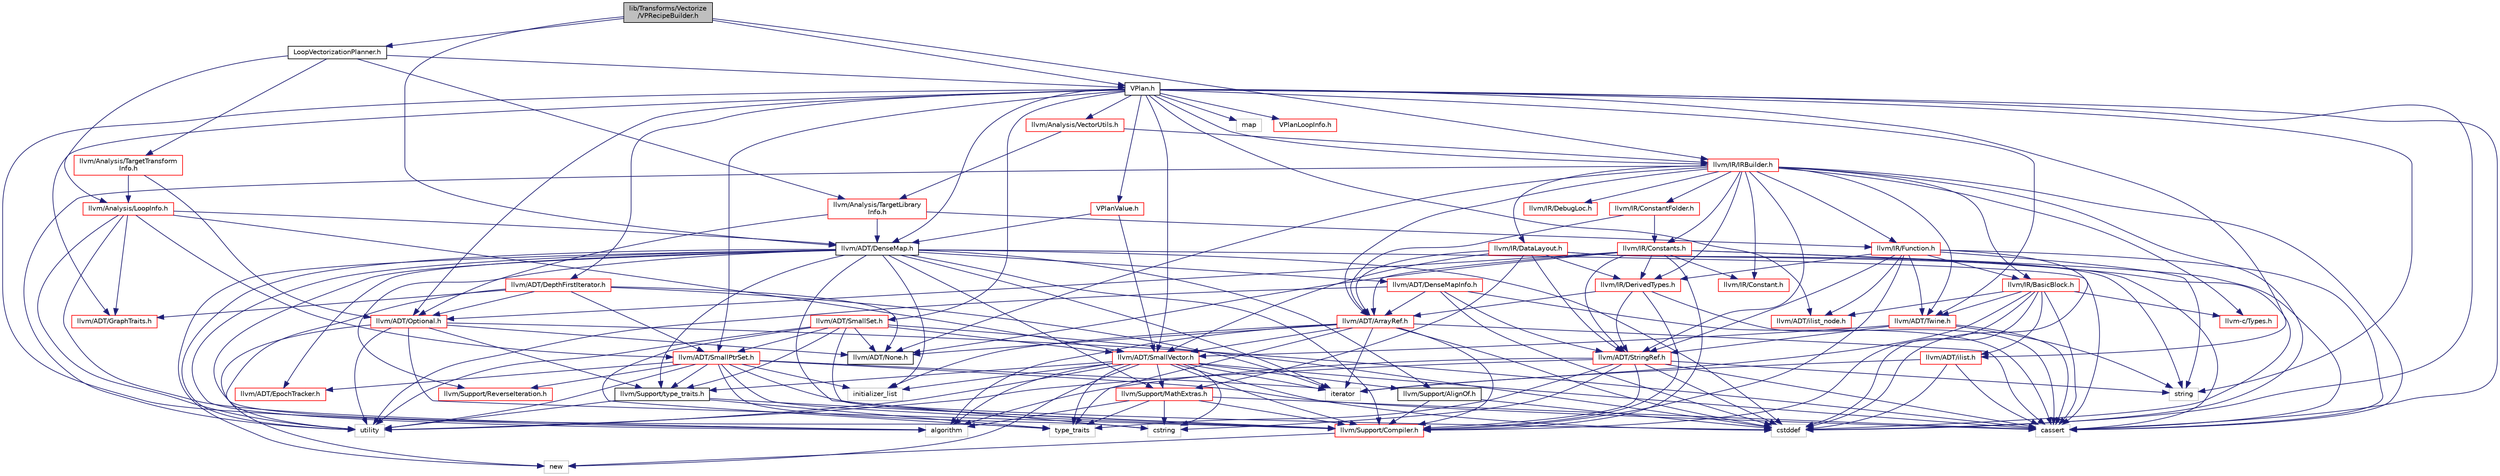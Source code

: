 digraph "lib/Transforms/Vectorize/VPRecipeBuilder.h"
{
 // LATEX_PDF_SIZE
  bgcolor="transparent";
  edge [fontname="Helvetica",fontsize="10",labelfontname="Helvetica",labelfontsize="10"];
  node [fontname="Helvetica",fontsize="10",shape="box"];
  Node1 [label="lib/Transforms/Vectorize\l/VPRecipeBuilder.h",height=0.2,width=0.4,color="black", fillcolor="grey75", style="filled", fontcolor="black",tooltip=" "];
  Node1 -> Node2 [color="midnightblue",fontsize="10",style="solid",fontname="Helvetica"];
  Node2 [label="LoopVectorizationPlanner.h",height=0.2,width=0.4,color="black",URL="$LoopVectorizationPlanner_8h.html",tooltip="This file provides a LoopVectorizationPlanner class."];
  Node2 -> Node3 [color="midnightblue",fontsize="10",style="solid",fontname="Helvetica"];
  Node3 [label="VPlan.h",height=0.2,width=0.4,color="black",URL="$VPlan_8h.html",tooltip="This file contains the declarations of the Vectorization Plan base classes:"];
  Node3 -> Node4 [color="midnightblue",fontsize="10",style="solid",fontname="Helvetica"];
  Node4 [label="VPlanLoopInfo.h",height=0.2,width=0.4,color="red",URL="$VPlanLoopInfo_8h.html",tooltip="This file defines VPLoopInfo analysis and VPLoop class."];
  Node3 -> Node157 [color="midnightblue",fontsize="10",style="solid",fontname="Helvetica"];
  Node157 [label="VPlanValue.h",height=0.2,width=0.4,color="red",URL="$VPlanValue_8h.html",tooltip="This file contains the declarations of the entities induced by Vectorization Plans,..."];
  Node157 -> Node65 [color="midnightblue",fontsize="10",style="solid",fontname="Helvetica"];
  Node65 [label="llvm/ADT/DenseMap.h",height=0.2,width=0.4,color="black",URL="$DenseMap_8h.html",tooltip=" "];
  Node65 -> Node66 [color="midnightblue",fontsize="10",style="solid",fontname="Helvetica"];
  Node66 [label="llvm/ADT/DenseMapInfo.h",height=0.2,width=0.4,color="red",URL="$DenseMapInfo_8h.html",tooltip=" "];
  Node66 -> Node56 [color="midnightblue",fontsize="10",style="solid",fontname="Helvetica"];
  Node56 [label="llvm/ADT/ArrayRef.h",height=0.2,width=0.4,color="red",URL="$ArrayRef_8h.html",tooltip=" "];
  Node56 -> Node11 [color="midnightblue",fontsize="10",style="solid",fontname="Helvetica"];
  Node11 [label="llvm/ADT/None.h",height=0.2,width=0.4,color="black",URL="$None_8h.html",tooltip=" "];
  Node56 -> Node42 [color="midnightblue",fontsize="10",style="solid",fontname="Helvetica"];
  Node42 [label="llvm/ADT/SmallVector.h",height=0.2,width=0.4,color="red",URL="$SmallVector_8h.html",tooltip=" "];
  Node42 -> Node43 [color="midnightblue",fontsize="10",style="solid",fontname="Helvetica"];
  Node43 [label="llvm/Support/AlignOf.h",height=0.2,width=0.4,color="black",URL="$AlignOf_8h.html",tooltip=" "];
  Node43 -> Node13 [color="midnightblue",fontsize="10",style="solid",fontname="Helvetica"];
  Node13 [label="llvm/Support/Compiler.h",height=0.2,width=0.4,color="red",URL="$Compiler_8h.html",tooltip=" "];
  Node13 -> Node15 [color="midnightblue",fontsize="10",style="solid",fontname="Helvetica"];
  Node15 [label="new",height=0.2,width=0.4,color="grey75",tooltip=" "];
  Node43 -> Node34 [color="midnightblue",fontsize="10",style="solid",fontname="Helvetica"];
  Node34 [label="cstddef",height=0.2,width=0.4,color="grey75",tooltip=" "];
  Node42 -> Node13 [color="midnightblue",fontsize="10",style="solid",fontname="Helvetica"];
  Node42 -> Node44 [color="midnightblue",fontsize="10",style="solid",fontname="Helvetica"];
  Node44 [label="llvm/Support/MathExtras.h",height=0.2,width=0.4,color="red",URL="$MathExtras_8h.html",tooltip=" "];
  Node44 -> Node13 [color="midnightblue",fontsize="10",style="solid",fontname="Helvetica"];
  Node44 -> Node46 [color="midnightblue",fontsize="10",style="solid",fontname="Helvetica"];
  Node46 [label="algorithm",height=0.2,width=0.4,color="grey75",tooltip=" "];
  Node44 -> Node19 [color="midnightblue",fontsize="10",style="solid",fontname="Helvetica"];
  Node19 [label="cassert",height=0.2,width=0.4,color="grey75",tooltip=" "];
  Node44 -> Node36 [color="midnightblue",fontsize="10",style="solid",fontname="Helvetica"];
  Node36 [label="cstring",height=0.2,width=0.4,color="grey75",tooltip=" "];
  Node44 -> Node18 [color="midnightblue",fontsize="10",style="solid",fontname="Helvetica"];
  Node18 [label="type_traits",height=0.2,width=0.4,color="grey75",tooltip=" "];
  Node42 -> Node17 [color="midnightblue",fontsize="10",style="solid",fontname="Helvetica"];
  Node17 [label="llvm/Support/type_traits.h",height=0.2,width=0.4,color="black",URL="$type__traits_8h.html",tooltip=" "];
  Node17 -> Node13 [color="midnightblue",fontsize="10",style="solid",fontname="Helvetica"];
  Node17 -> Node18 [color="midnightblue",fontsize="10",style="solid",fontname="Helvetica"];
  Node17 -> Node10 [color="midnightblue",fontsize="10",style="solid",fontname="Helvetica"];
  Node10 [label="utility",height=0.2,width=0.4,color="grey75",tooltip=" "];
  Node42 -> Node46 [color="midnightblue",fontsize="10",style="solid",fontname="Helvetica"];
  Node42 -> Node19 [color="midnightblue",fontsize="10",style="solid",fontname="Helvetica"];
  Node42 -> Node34 [color="midnightblue",fontsize="10",style="solid",fontname="Helvetica"];
  Node42 -> Node36 [color="midnightblue",fontsize="10",style="solid",fontname="Helvetica"];
  Node42 -> Node37 [color="midnightblue",fontsize="10",style="solid",fontname="Helvetica"];
  Node37 [label="initializer_list",height=0.2,width=0.4,color="grey75",tooltip=" "];
  Node42 -> Node9 [color="midnightblue",fontsize="10",style="solid",fontname="Helvetica"];
  Node9 [label="iterator",height=0.2,width=0.4,color="grey75",tooltip=" "];
  Node42 -> Node15 [color="midnightblue",fontsize="10",style="solid",fontname="Helvetica"];
  Node42 -> Node18 [color="midnightblue",fontsize="10",style="solid",fontname="Helvetica"];
  Node42 -> Node10 [color="midnightblue",fontsize="10",style="solid",fontname="Helvetica"];
  Node56 -> Node13 [color="midnightblue",fontsize="10",style="solid",fontname="Helvetica"];
  Node56 -> Node46 [color="midnightblue",fontsize="10",style="solid",fontname="Helvetica"];
  Node56 -> Node19 [color="midnightblue",fontsize="10",style="solid",fontname="Helvetica"];
  Node56 -> Node34 [color="midnightblue",fontsize="10",style="solid",fontname="Helvetica"];
  Node56 -> Node37 [color="midnightblue",fontsize="10",style="solid",fontname="Helvetica"];
  Node56 -> Node9 [color="midnightblue",fontsize="10",style="solid",fontname="Helvetica"];
  Node56 -> Node18 [color="midnightblue",fontsize="10",style="solid",fontname="Helvetica"];
  Node66 -> Node60 [color="midnightblue",fontsize="10",style="solid",fontname="Helvetica"];
  Node60 [label="llvm/ADT/StringRef.h",height=0.2,width=0.4,color="red",URL="$StringRef_8h.html",tooltip=" "];
  Node60 -> Node13 [color="midnightblue",fontsize="10",style="solid",fontname="Helvetica"];
  Node60 -> Node46 [color="midnightblue",fontsize="10",style="solid",fontname="Helvetica"];
  Node60 -> Node19 [color="midnightblue",fontsize="10",style="solid",fontname="Helvetica"];
  Node60 -> Node34 [color="midnightblue",fontsize="10",style="solid",fontname="Helvetica"];
  Node60 -> Node36 [color="midnightblue",fontsize="10",style="solid",fontname="Helvetica"];
  Node60 -> Node51 [color="midnightblue",fontsize="10",style="solid",fontname="Helvetica"];
  Node51 [label="string",height=0.2,width=0.4,color="grey75",tooltip=" "];
  Node60 -> Node18 [color="midnightblue",fontsize="10",style="solid",fontname="Helvetica"];
  Node60 -> Node10 [color="midnightblue",fontsize="10",style="solid",fontname="Helvetica"];
  Node66 -> Node19 [color="midnightblue",fontsize="10",style="solid",fontname="Helvetica"];
  Node66 -> Node34 [color="midnightblue",fontsize="10",style="solid",fontname="Helvetica"];
  Node66 -> Node10 [color="midnightblue",fontsize="10",style="solid",fontname="Helvetica"];
  Node65 -> Node22 [color="midnightblue",fontsize="10",style="solid",fontname="Helvetica"];
  Node22 [label="llvm/ADT/EpochTracker.h",height=0.2,width=0.4,color="red",URL="$EpochTracker_8h.html",tooltip=" "];
  Node65 -> Node43 [color="midnightblue",fontsize="10",style="solid",fontname="Helvetica"];
  Node65 -> Node13 [color="midnightblue",fontsize="10",style="solid",fontname="Helvetica"];
  Node65 -> Node44 [color="midnightblue",fontsize="10",style="solid",fontname="Helvetica"];
  Node65 -> Node25 [color="midnightblue",fontsize="10",style="solid",fontname="Helvetica"];
  Node25 [label="llvm/Support/ReverseIteration.h",height=0.2,width=0.4,color="red",URL="$ReverseIteration_8h.html",tooltip=" "];
  Node65 -> Node17 [color="midnightblue",fontsize="10",style="solid",fontname="Helvetica"];
  Node65 -> Node46 [color="midnightblue",fontsize="10",style="solid",fontname="Helvetica"];
  Node65 -> Node19 [color="midnightblue",fontsize="10",style="solid",fontname="Helvetica"];
  Node65 -> Node34 [color="midnightblue",fontsize="10",style="solid",fontname="Helvetica"];
  Node65 -> Node36 [color="midnightblue",fontsize="10",style="solid",fontname="Helvetica"];
  Node65 -> Node37 [color="midnightblue",fontsize="10",style="solid",fontname="Helvetica"];
  Node65 -> Node9 [color="midnightblue",fontsize="10",style="solid",fontname="Helvetica"];
  Node65 -> Node15 [color="midnightblue",fontsize="10",style="solid",fontname="Helvetica"];
  Node65 -> Node18 [color="midnightblue",fontsize="10",style="solid",fontname="Helvetica"];
  Node65 -> Node10 [color="midnightblue",fontsize="10",style="solid",fontname="Helvetica"];
  Node157 -> Node42 [color="midnightblue",fontsize="10",style="solid",fontname="Helvetica"];
  Node3 -> Node65 [color="midnightblue",fontsize="10",style="solid",fontname="Helvetica"];
  Node3 -> Node6 [color="midnightblue",fontsize="10",style="solid",fontname="Helvetica"];
  Node6 [label="llvm/ADT/DepthFirstIterator.h",height=0.2,width=0.4,color="red",URL="$DepthFirstIterator_8h.html",tooltip=" "];
  Node6 -> Node7 [color="midnightblue",fontsize="10",style="solid",fontname="Helvetica"];
  Node7 [label="llvm/ADT/GraphTraits.h",height=0.2,width=0.4,color="red",URL="$GraphTraits_8h.html",tooltip=" "];
  Node6 -> Node11 [color="midnightblue",fontsize="10",style="solid",fontname="Helvetica"];
  Node6 -> Node12 [color="midnightblue",fontsize="10",style="solid",fontname="Helvetica"];
  Node12 [label="llvm/ADT/Optional.h",height=0.2,width=0.4,color="red",URL="$Optional_8h.html",tooltip=" "];
  Node12 -> Node11 [color="midnightblue",fontsize="10",style="solid",fontname="Helvetica"];
  Node12 -> Node13 [color="midnightblue",fontsize="10",style="solid",fontname="Helvetica"];
  Node12 -> Node17 [color="midnightblue",fontsize="10",style="solid",fontname="Helvetica"];
  Node12 -> Node19 [color="midnightblue",fontsize="10",style="solid",fontname="Helvetica"];
  Node12 -> Node15 [color="midnightblue",fontsize="10",style="solid",fontname="Helvetica"];
  Node12 -> Node10 [color="midnightblue",fontsize="10",style="solid",fontname="Helvetica"];
  Node6 -> Node21 [color="midnightblue",fontsize="10",style="solid",fontname="Helvetica"];
  Node21 [label="llvm/ADT/SmallPtrSet.h",height=0.2,width=0.4,color="red",URL="$SmallPtrSet_8h.html",tooltip=" "];
  Node21 -> Node22 [color="midnightblue",fontsize="10",style="solid",fontname="Helvetica"];
  Node21 -> Node13 [color="midnightblue",fontsize="10",style="solid",fontname="Helvetica"];
  Node21 -> Node25 [color="midnightblue",fontsize="10",style="solid",fontname="Helvetica"];
  Node21 -> Node17 [color="midnightblue",fontsize="10",style="solid",fontname="Helvetica"];
  Node21 -> Node19 [color="midnightblue",fontsize="10",style="solid",fontname="Helvetica"];
  Node21 -> Node34 [color="midnightblue",fontsize="10",style="solid",fontname="Helvetica"];
  Node21 -> Node36 [color="midnightblue",fontsize="10",style="solid",fontname="Helvetica"];
  Node21 -> Node37 [color="midnightblue",fontsize="10",style="solid",fontname="Helvetica"];
  Node21 -> Node9 [color="midnightblue",fontsize="10",style="solid",fontname="Helvetica"];
  Node21 -> Node10 [color="midnightblue",fontsize="10",style="solid",fontname="Helvetica"];
  Node6 -> Node9 [color="midnightblue",fontsize="10",style="solid",fontname="Helvetica"];
  Node6 -> Node10 [color="midnightblue",fontsize="10",style="solid",fontname="Helvetica"];
  Node3 -> Node7 [color="midnightblue",fontsize="10",style="solid",fontname="Helvetica"];
  Node3 -> Node12 [color="midnightblue",fontsize="10",style="solid",fontname="Helvetica"];
  Node3 -> Node21 [color="midnightblue",fontsize="10",style="solid",fontname="Helvetica"];
  Node3 -> Node158 [color="midnightblue",fontsize="10",style="solid",fontname="Helvetica"];
  Node158 [label="llvm/ADT/SmallSet.h",height=0.2,width=0.4,color="red",URL="$SmallSet_8h.html",tooltip=" "];
  Node158 -> Node11 [color="midnightblue",fontsize="10",style="solid",fontname="Helvetica"];
  Node158 -> Node21 [color="midnightblue",fontsize="10",style="solid",fontname="Helvetica"];
  Node158 -> Node42 [color="midnightblue",fontsize="10",style="solid",fontname="Helvetica"];
  Node158 -> Node13 [color="midnightblue",fontsize="10",style="solid",fontname="Helvetica"];
  Node158 -> Node17 [color="midnightblue",fontsize="10",style="solid",fontname="Helvetica"];
  Node158 -> Node34 [color="midnightblue",fontsize="10",style="solid",fontname="Helvetica"];
  Node158 -> Node18 [color="midnightblue",fontsize="10",style="solid",fontname="Helvetica"];
  Node158 -> Node10 [color="midnightblue",fontsize="10",style="solid",fontname="Helvetica"];
  Node3 -> Node42 [color="midnightblue",fontsize="10",style="solid",fontname="Helvetica"];
  Node3 -> Node72 [color="midnightblue",fontsize="10",style="solid",fontname="Helvetica"];
  Node72 [label="llvm/ADT/Twine.h",height=0.2,width=0.4,color="red",URL="$Twine_8h.html",tooltip=" "];
  Node72 -> Node42 [color="midnightblue",fontsize="10",style="solid",fontname="Helvetica"];
  Node72 -> Node60 [color="midnightblue",fontsize="10",style="solid",fontname="Helvetica"];
  Node72 -> Node19 [color="midnightblue",fontsize="10",style="solid",fontname="Helvetica"];
  Node72 -> Node51 [color="midnightblue",fontsize="10",style="solid",fontname="Helvetica"];
  Node3 -> Node73 [color="midnightblue",fontsize="10",style="solid",fontname="Helvetica"];
  Node73 [label="llvm/ADT/ilist.h",height=0.2,width=0.4,color="red",URL="$ilist_8h.html",tooltip=" "];
  Node73 -> Node19 [color="midnightblue",fontsize="10",style="solid",fontname="Helvetica"];
  Node73 -> Node34 [color="midnightblue",fontsize="10",style="solid",fontname="Helvetica"];
  Node73 -> Node9 [color="midnightblue",fontsize="10",style="solid",fontname="Helvetica"];
  Node3 -> Node79 [color="midnightblue",fontsize="10",style="solid",fontname="Helvetica"];
  Node79 [label="llvm/ADT/ilist_node.h",height=0.2,width=0.4,color="red",URL="$ilist__node_8h.html",tooltip=" "];
  Node3 -> Node159 [color="midnightblue",fontsize="10",style="solid",fontname="Helvetica"];
  Node159 [label="llvm/Analysis/VectorUtils.h",height=0.2,width=0.4,color="red",URL="$VectorUtils_8h.html",tooltip=" "];
  Node159 -> Node165 [color="midnightblue",fontsize="10",style="solid",fontname="Helvetica"];
  Node165 [label="llvm/Analysis/TargetLibrary\lInfo.h",height=0.2,width=0.4,color="red",URL="$TargetLibraryInfo_8h.html",tooltip=" "];
  Node165 -> Node65 [color="midnightblue",fontsize="10",style="solid",fontname="Helvetica"];
  Node165 -> Node12 [color="midnightblue",fontsize="10",style="solid",fontname="Helvetica"];
  Node165 -> Node104 [color="midnightblue",fontsize="10",style="solid",fontname="Helvetica"];
  Node104 [label="llvm/IR/Function.h",height=0.2,width=0.4,color="red",URL="$Function_8h.html",tooltip=" "];
  Node104 -> Node60 [color="midnightblue",fontsize="10",style="solid",fontname="Helvetica"];
  Node104 -> Node72 [color="midnightblue",fontsize="10",style="solid",fontname="Helvetica"];
  Node104 -> Node79 [color="midnightblue",fontsize="10",style="solid",fontname="Helvetica"];
  Node104 -> Node70 [color="midnightblue",fontsize="10",style="solid",fontname="Helvetica"];
  Node70 [label="llvm/IR/BasicBlock.h",height=0.2,width=0.4,color="red",URL="$BasicBlock_8h.html",tooltip=" "];
  Node70 -> Node71 [color="midnightblue",fontsize="10",style="solid",fontname="Helvetica"];
  Node71 [label="llvm-c/Types.h",height=0.2,width=0.4,color="red",URL="$llvm-c_2Types_8h.html",tooltip=" "];
  Node70 -> Node72 [color="midnightblue",fontsize="10",style="solid",fontname="Helvetica"];
  Node70 -> Node73 [color="midnightblue",fontsize="10",style="solid",fontname="Helvetica"];
  Node70 -> Node79 [color="midnightblue",fontsize="10",style="solid",fontname="Helvetica"];
  Node70 -> Node13 [color="midnightblue",fontsize="10",style="solid",fontname="Helvetica"];
  Node70 -> Node19 [color="midnightblue",fontsize="10",style="solid",fontname="Helvetica"];
  Node70 -> Node34 [color="midnightblue",fontsize="10",style="solid",fontname="Helvetica"];
  Node70 -> Node9 [color="midnightblue",fontsize="10",style="solid",fontname="Helvetica"];
  Node104 -> Node112 [color="midnightblue",fontsize="10",style="solid",fontname="Helvetica"];
  Node112 [label="llvm/IR/DerivedTypes.h",height=0.2,width=0.4,color="red",URL="$DerivedTypes_8h.html",tooltip=" "];
  Node112 -> Node56 [color="midnightblue",fontsize="10",style="solid",fontname="Helvetica"];
  Node112 -> Node60 [color="midnightblue",fontsize="10",style="solid",fontname="Helvetica"];
  Node112 -> Node13 [color="midnightblue",fontsize="10",style="solid",fontname="Helvetica"];
  Node112 -> Node19 [color="midnightblue",fontsize="10",style="solid",fontname="Helvetica"];
  Node104 -> Node13 [color="midnightblue",fontsize="10",style="solid",fontname="Helvetica"];
  Node104 -> Node19 [color="midnightblue",fontsize="10",style="solid",fontname="Helvetica"];
  Node104 -> Node34 [color="midnightblue",fontsize="10",style="solid",fontname="Helvetica"];
  Node104 -> Node51 [color="midnightblue",fontsize="10",style="solid",fontname="Helvetica"];
  Node159 -> Node214 [color="midnightblue",fontsize="10",style="solid",fontname="Helvetica"];
  Node214 [label="llvm/IR/IRBuilder.h",height=0.2,width=0.4,color="red",URL="$IRBuilder_8h.html",tooltip=" "];
  Node214 -> Node71 [color="midnightblue",fontsize="10",style="solid",fontname="Helvetica"];
  Node214 -> Node56 [color="midnightblue",fontsize="10",style="solid",fontname="Helvetica"];
  Node214 -> Node11 [color="midnightblue",fontsize="10",style="solid",fontname="Helvetica"];
  Node214 -> Node60 [color="midnightblue",fontsize="10",style="solid",fontname="Helvetica"];
  Node214 -> Node72 [color="midnightblue",fontsize="10",style="solid",fontname="Helvetica"];
  Node214 -> Node70 [color="midnightblue",fontsize="10",style="solid",fontname="Helvetica"];
  Node214 -> Node86 [color="midnightblue",fontsize="10",style="solid",fontname="Helvetica"];
  Node86 [label="llvm/IR/Constant.h",height=0.2,width=0.4,color="red",URL="$Constant_8h.html",tooltip=" "];
  Node214 -> Node215 [color="midnightblue",fontsize="10",style="solid",fontname="Helvetica"];
  Node215 [label="llvm/IR/ConstantFolder.h",height=0.2,width=0.4,color="red",URL="$ConstantFolder_8h.html",tooltip=" "];
  Node215 -> Node56 [color="midnightblue",fontsize="10",style="solid",fontname="Helvetica"];
  Node215 -> Node123 [color="midnightblue",fontsize="10",style="solid",fontname="Helvetica"];
  Node123 [label="llvm/IR/Constants.h",height=0.2,width=0.4,color="red",URL="$Constants_8h.html",tooltip="This file contains the declarations for the subclasses of Constant, which represent the different fla..."];
  Node123 -> Node56 [color="midnightblue",fontsize="10",style="solid",fontname="Helvetica"];
  Node123 -> Node11 [color="midnightblue",fontsize="10",style="solid",fontname="Helvetica"];
  Node123 -> Node12 [color="midnightblue",fontsize="10",style="solid",fontname="Helvetica"];
  Node123 -> Node60 [color="midnightblue",fontsize="10",style="solid",fontname="Helvetica"];
  Node123 -> Node86 [color="midnightblue",fontsize="10",style="solid",fontname="Helvetica"];
  Node123 -> Node112 [color="midnightblue",fontsize="10",style="solid",fontname="Helvetica"];
  Node123 -> Node13 [color="midnightblue",fontsize="10",style="solid",fontname="Helvetica"];
  Node123 -> Node19 [color="midnightblue",fontsize="10",style="solid",fontname="Helvetica"];
  Node123 -> Node34 [color="midnightblue",fontsize="10",style="solid",fontname="Helvetica"];
  Node214 -> Node123 [color="midnightblue",fontsize="10",style="solid",fontname="Helvetica"];
  Node214 -> Node130 [color="midnightblue",fontsize="10",style="solid",fontname="Helvetica"];
  Node130 [label="llvm/IR/DataLayout.h",height=0.2,width=0.4,color="red",URL="$DataLayout_8h.html",tooltip=" "];
  Node130 -> Node56 [color="midnightblue",fontsize="10",style="solid",fontname="Helvetica"];
  Node130 -> Node42 [color="midnightblue",fontsize="10",style="solid",fontname="Helvetica"];
  Node130 -> Node60 [color="midnightblue",fontsize="10",style="solid",fontname="Helvetica"];
  Node130 -> Node112 [color="midnightblue",fontsize="10",style="solid",fontname="Helvetica"];
  Node130 -> Node44 [color="midnightblue",fontsize="10",style="solid",fontname="Helvetica"];
  Node130 -> Node19 [color="midnightblue",fontsize="10",style="solid",fontname="Helvetica"];
  Node130 -> Node51 [color="midnightblue",fontsize="10",style="solid",fontname="Helvetica"];
  Node214 -> Node82 [color="midnightblue",fontsize="10",style="solid",fontname="Helvetica"];
  Node82 [label="llvm/IR/DebugLoc.h",height=0.2,width=0.4,color="red",URL="$DebugLoc_8h.html",tooltip=" "];
  Node214 -> Node112 [color="midnightblue",fontsize="10",style="solid",fontname="Helvetica"];
  Node214 -> Node104 [color="midnightblue",fontsize="10",style="solid",fontname="Helvetica"];
  Node214 -> Node19 [color="midnightblue",fontsize="10",style="solid",fontname="Helvetica"];
  Node214 -> Node34 [color="midnightblue",fontsize="10",style="solid",fontname="Helvetica"];
  Node214 -> Node10 [color="midnightblue",fontsize="10",style="solid",fontname="Helvetica"];
  Node3 -> Node214 [color="midnightblue",fontsize="10",style="solid",fontname="Helvetica"];
  Node3 -> Node46 [color="midnightblue",fontsize="10",style="solid",fontname="Helvetica"];
  Node3 -> Node19 [color="midnightblue",fontsize="10",style="solid",fontname="Helvetica"];
  Node3 -> Node34 [color="midnightblue",fontsize="10",style="solid",fontname="Helvetica"];
  Node3 -> Node109 [color="midnightblue",fontsize="10",style="solid",fontname="Helvetica"];
  Node109 [label="map",height=0.2,width=0.4,color="grey75",tooltip=" "];
  Node3 -> Node51 [color="midnightblue",fontsize="10",style="solid",fontname="Helvetica"];
  Node2 -> Node68 [color="midnightblue",fontsize="10",style="solid",fontname="Helvetica"];
  Node68 [label="llvm/Analysis/LoopInfo.h",height=0.2,width=0.4,color="red",URL="$LoopInfo_8h.html",tooltip=" "];
  Node68 -> Node65 [color="midnightblue",fontsize="10",style="solid",fontname="Helvetica"];
  Node68 -> Node7 [color="midnightblue",fontsize="10",style="solid",fontname="Helvetica"];
  Node68 -> Node21 [color="midnightblue",fontsize="10",style="solid",fontname="Helvetica"];
  Node68 -> Node42 [color="midnightblue",fontsize="10",style="solid",fontname="Helvetica"];
  Node68 -> Node46 [color="midnightblue",fontsize="10",style="solid",fontname="Helvetica"];
  Node68 -> Node10 [color="midnightblue",fontsize="10",style="solid",fontname="Helvetica"];
  Node2 -> Node165 [color="midnightblue",fontsize="10",style="solid",fontname="Helvetica"];
  Node2 -> Node190 [color="midnightblue",fontsize="10",style="solid",fontname="Helvetica"];
  Node190 [label="llvm/Analysis/TargetTransform\lInfo.h",height=0.2,width=0.4,color="red",URL="$TargetTransformInfo_8h.html",tooltip="This pass exposes codegen information to IR-level passes."];
  Node190 -> Node12 [color="midnightblue",fontsize="10",style="solid",fontname="Helvetica"];
  Node190 -> Node68 [color="midnightblue",fontsize="10",style="solid",fontname="Helvetica"];
  Node1 -> Node3 [color="midnightblue",fontsize="10",style="solid",fontname="Helvetica"];
  Node1 -> Node65 [color="midnightblue",fontsize="10",style="solid",fontname="Helvetica"];
  Node1 -> Node214 [color="midnightblue",fontsize="10",style="solid",fontname="Helvetica"];
}
